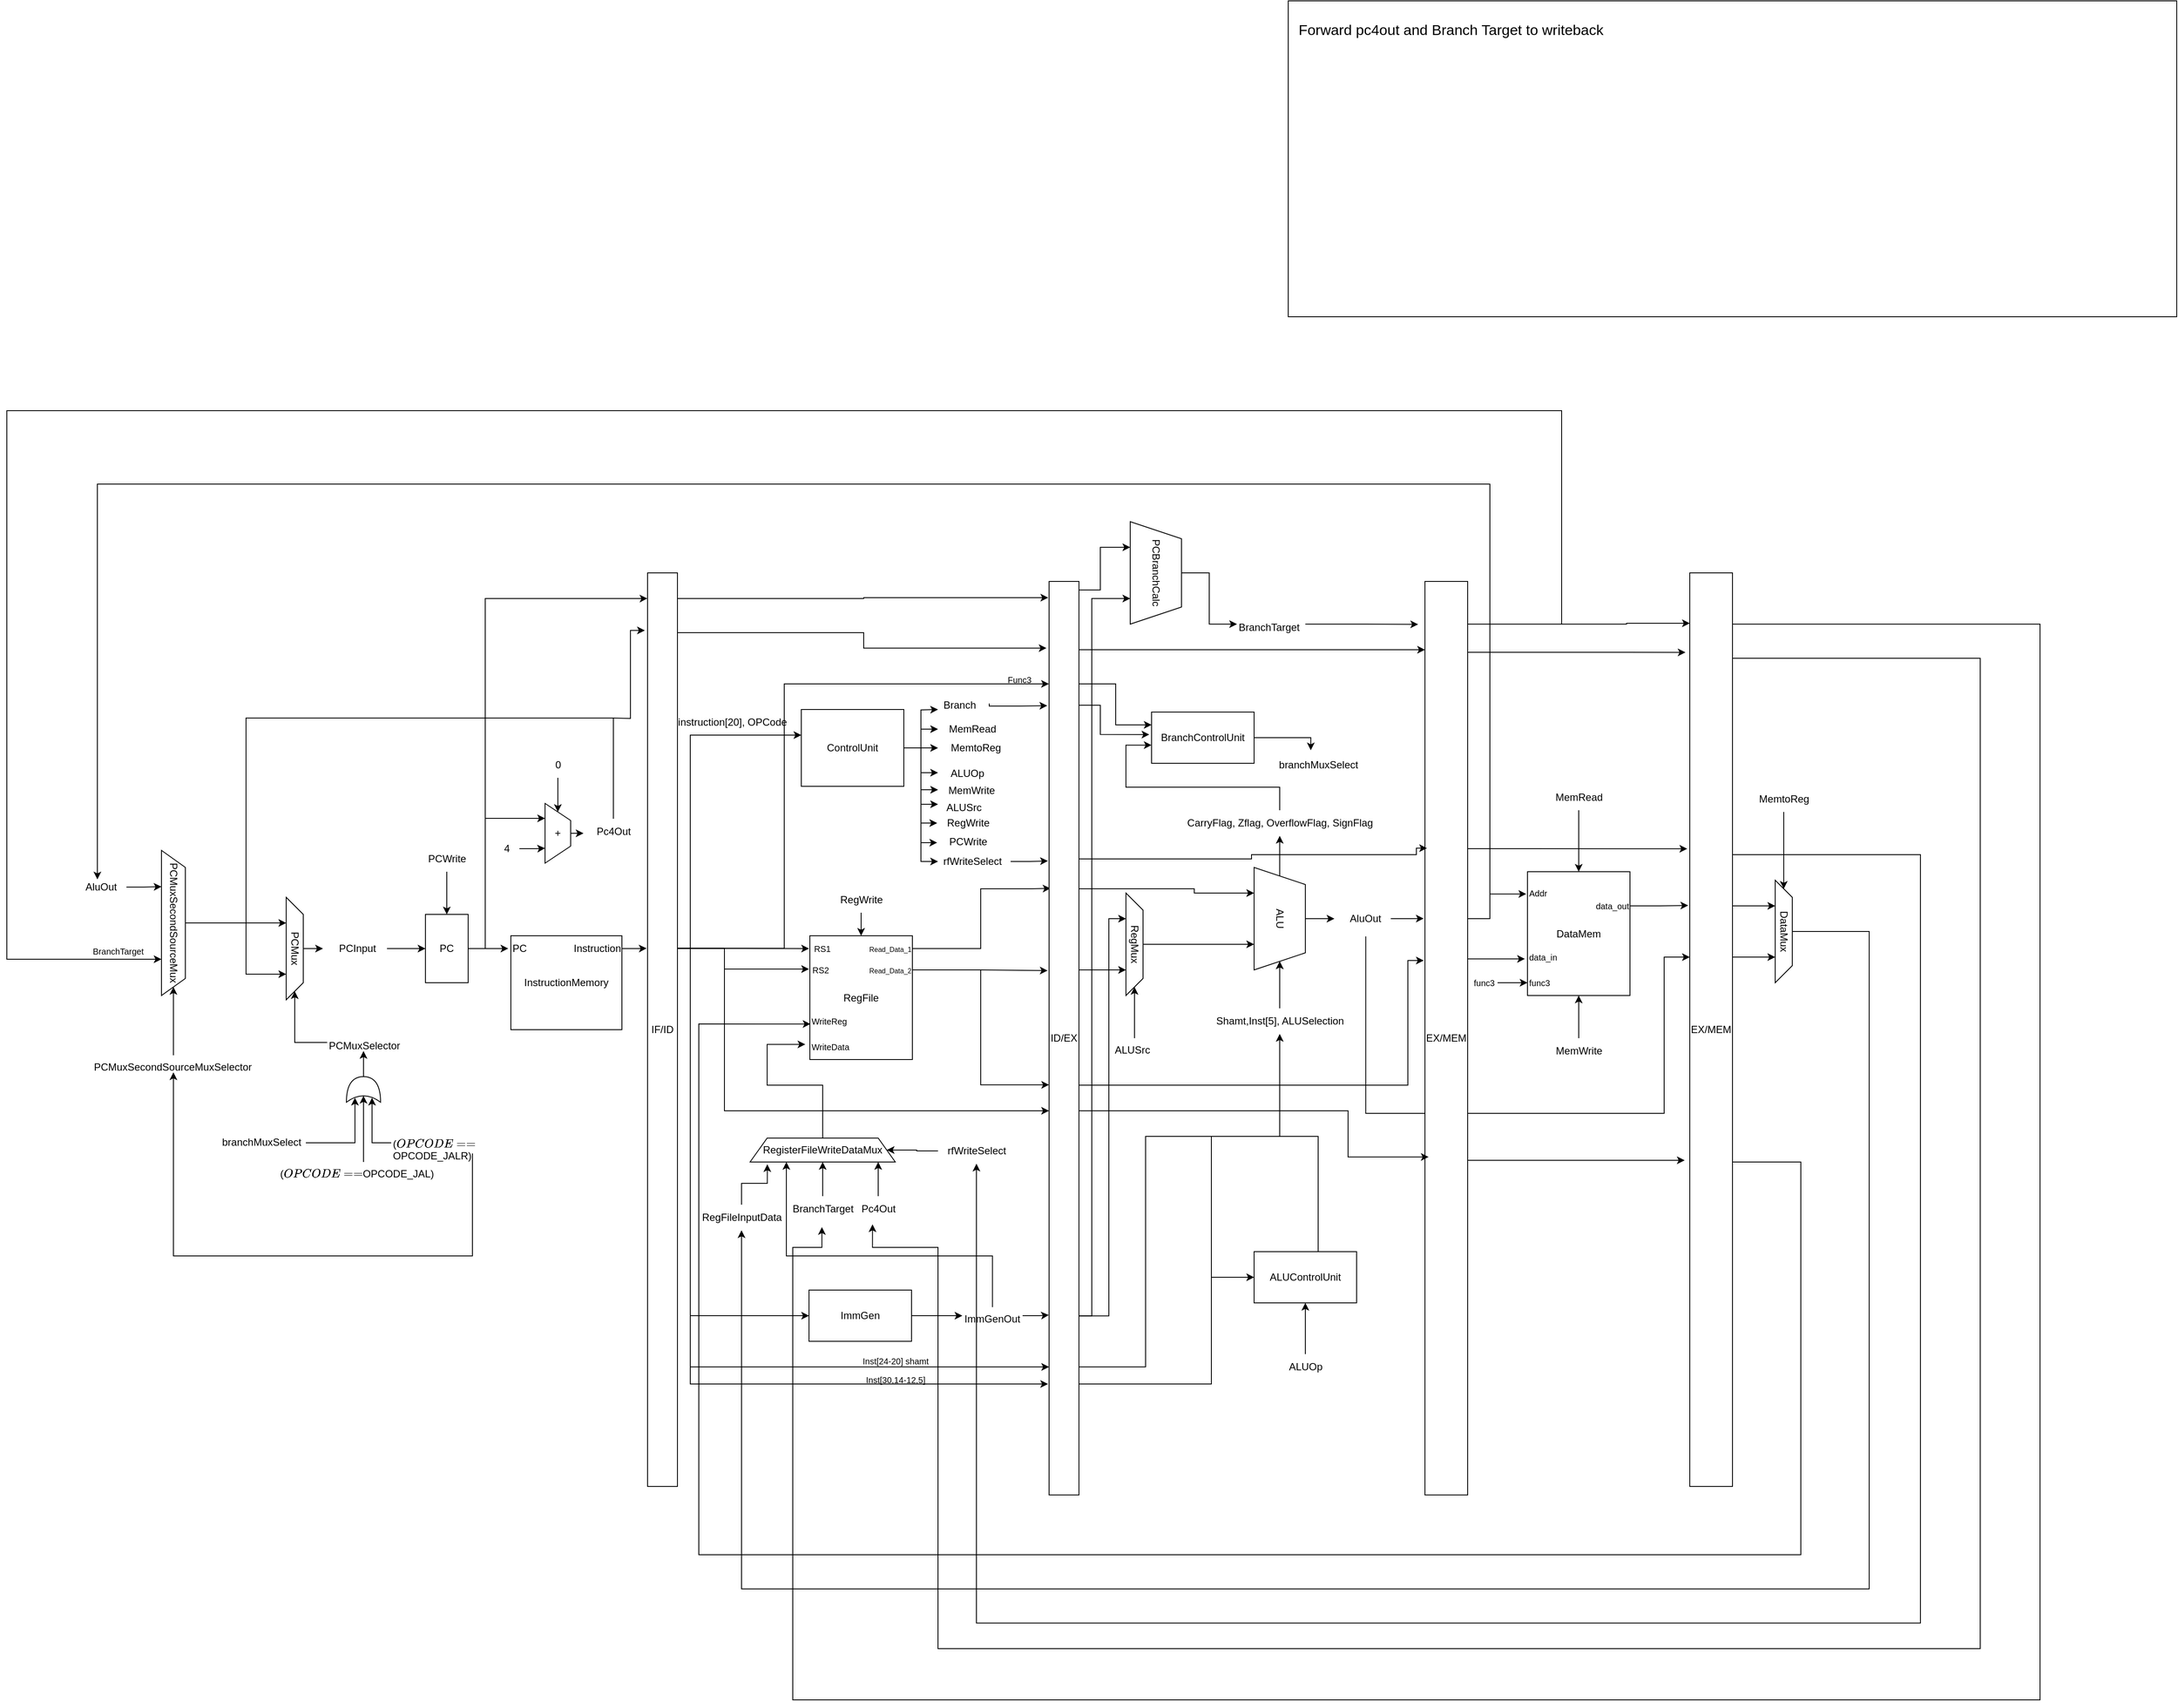 <mxfile version="22.1.3" type="device">
  <diagram name="Page-1" id="2C8_HGF7oX_tT-ZGbaq5">
    <mxGraphModel dx="3718" dy="2680" grid="1" gridSize="10" guides="1" tooltips="1" connect="1" arrows="1" fold="1" page="1" pageScale="1" pageWidth="850" pageHeight="1100" math="0" shadow="0">
      <root>
        <mxCell id="0" />
        <mxCell id="1" parent="0" />
        <mxCell id="W6QJv-phxzr0F3JCB7R2-3" style="edgeStyle=orthogonalEdgeStyle;rounded=0;orthogonalLoop=1;jettySize=auto;html=1;exitX=1;exitY=0.5;exitDx=0;exitDy=0;entryX=-0.023;entryY=0.136;entryDx=0;entryDy=0;entryPerimeter=0;" parent="1" source="W6QJv-phxzr0F3JCB7R2-2" target="W6QJv-phxzr0F3JCB7R2-16" edge="1">
          <mxGeometry relative="1" as="geometry">
            <mxPoint x="270" y="400" as="targetPoint" />
          </mxGeometry>
        </mxCell>
        <mxCell id="W6QJv-phxzr0F3JCB7R2-4" style="edgeStyle=orthogonalEdgeStyle;rounded=0;orthogonalLoop=1;jettySize=auto;html=1;exitX=1;exitY=0.5;exitDx=0;exitDy=0;entryX=0.25;entryY=1;entryDx=0;entryDy=0;" parent="1" source="W6QJv-phxzr0F3JCB7R2-2" target="W6QJv-phxzr0F3JCB7R2-5" edge="1">
          <mxGeometry relative="1" as="geometry">
            <mxPoint x="210" y="310" as="targetPoint" />
            <Array as="points">
              <mxPoint x="200" y="400" />
              <mxPoint x="200" y="248" />
            </Array>
          </mxGeometry>
        </mxCell>
        <mxCell id="W6QJv-phxzr0F3JCB7R2-2" value="PC" style="rounded=0;whiteSpace=wrap;html=1;" parent="1" vertex="1">
          <mxGeometry x="130" y="360" width="50" height="80" as="geometry" />
        </mxCell>
        <mxCell id="W6QJv-phxzr0F3JCB7R2-5" value="+" style="shape=trapezoid;perimeter=trapezoidPerimeter;whiteSpace=wrap;html=1;fixedSize=1;rotation=90;" parent="1" vertex="1">
          <mxGeometry x="250" y="250" width="70" height="30" as="geometry" />
        </mxCell>
        <mxCell id="W6QJv-phxzr0F3JCB7R2-7" style="edgeStyle=orthogonalEdgeStyle;rounded=0;orthogonalLoop=1;jettySize=auto;html=1;entryX=0.75;entryY=1;entryDx=0;entryDy=0;" parent="1" source="W6QJv-phxzr0F3JCB7R2-6" target="W6QJv-phxzr0F3JCB7R2-5" edge="1">
          <mxGeometry relative="1" as="geometry" />
        </mxCell>
        <mxCell id="W6QJv-phxzr0F3JCB7R2-6" value="4" style="text;html=1;align=center;verticalAlign=middle;resizable=0;points=[];autosize=1;strokeColor=none;fillColor=none;" parent="1" vertex="1">
          <mxGeometry x="210" y="268" width="30" height="30" as="geometry" />
        </mxCell>
        <mxCell id="W6QJv-phxzr0F3JCB7R2-9" style="edgeStyle=orthogonalEdgeStyle;rounded=0;orthogonalLoop=1;jettySize=auto;html=1;entryX=0.5;entryY=0;entryDx=0;entryDy=0;" parent="1" source="W6QJv-phxzr0F3JCB7R2-8" target="W6QJv-phxzr0F3JCB7R2-2" edge="1">
          <mxGeometry relative="1" as="geometry" />
        </mxCell>
        <mxCell id="W6QJv-phxzr0F3JCB7R2-8" value="PCWrite" style="text;html=1;align=center;verticalAlign=middle;resizable=0;points=[];autosize=1;strokeColor=none;fillColor=none;" parent="1" vertex="1">
          <mxGeometry x="120" y="280" width="70" height="30" as="geometry" />
        </mxCell>
        <mxCell id="W6QJv-phxzr0F3JCB7R2-11" style="edgeStyle=orthogonalEdgeStyle;rounded=0;orthogonalLoop=1;jettySize=auto;html=1;entryX=0;entryY=0.5;entryDx=0;entryDy=0;" parent="1" source="W6QJv-phxzr0F3JCB7R2-10" target="W6QJv-phxzr0F3JCB7R2-2" edge="1">
          <mxGeometry relative="1" as="geometry" />
        </mxCell>
        <mxCell id="W6QJv-phxzr0F3JCB7R2-10" value="PCInput" style="text;html=1;align=center;verticalAlign=middle;resizable=0;points=[];autosize=1;strokeColor=none;fillColor=none;" parent="1" vertex="1">
          <mxGeometry x="15" y="385" width="70" height="30" as="geometry" />
        </mxCell>
        <mxCell id="W6QJv-phxzr0F3JCB7R2-13" style="edgeStyle=orthogonalEdgeStyle;rounded=0;orthogonalLoop=1;jettySize=auto;html=1;" parent="1" source="W6QJv-phxzr0F3JCB7R2-12" target="W6QJv-phxzr0F3JCB7R2-5" edge="1">
          <mxGeometry relative="1" as="geometry" />
        </mxCell>
        <mxCell id="W6QJv-phxzr0F3JCB7R2-12" value="0" style="text;html=1;align=center;verticalAlign=middle;resizable=0;points=[];autosize=1;strokeColor=none;fillColor=none;" parent="1" vertex="1">
          <mxGeometry x="270" y="170" width="30" height="30" as="geometry" />
        </mxCell>
        <mxCell id="8ygQB4Aec48DxwsfryoU-44" style="edgeStyle=orthogonalEdgeStyle;rounded=0;orthogonalLoop=1;jettySize=auto;html=1;entryX=0.75;entryY=1;entryDx=0;entryDy=0;" parent="1" source="W6QJv-phxzr0F3JCB7R2-14" target="8ygQB4Aec48DxwsfryoU-40" edge="1">
          <mxGeometry relative="1" as="geometry">
            <Array as="points">
              <mxPoint x="350" y="130" />
              <mxPoint x="-80" y="130" />
              <mxPoint x="-80" y="430" />
            </Array>
          </mxGeometry>
        </mxCell>
        <mxCell id="W6QJv-phxzr0F3JCB7R2-14" value="Pc4Out" style="text;html=1;align=center;verticalAlign=middle;resizable=0;points=[];autosize=1;strokeColor=none;fillColor=none;" parent="1" vertex="1">
          <mxGeometry x="320" y="248" width="60" height="30" as="geometry" />
        </mxCell>
        <mxCell id="W6QJv-phxzr0F3JCB7R2-15" style="edgeStyle=orthogonalEdgeStyle;rounded=0;orthogonalLoop=1;jettySize=auto;html=1;exitX=0.5;exitY=0;exitDx=0;exitDy=0;entryX=-0.083;entryY=0.567;entryDx=0;entryDy=0;entryPerimeter=0;" parent="1" source="W6QJv-phxzr0F3JCB7R2-5" target="W6QJv-phxzr0F3JCB7R2-14" edge="1">
          <mxGeometry relative="1" as="geometry" />
        </mxCell>
        <mxCell id="W6QJv-phxzr0F3JCB7R2-24" style="edgeStyle=orthogonalEdgeStyle;rounded=0;orthogonalLoop=1;jettySize=auto;html=1;exitX=1;exitY=0.5;exitDx=0;exitDy=0;" parent="1" source="W6QJv-phxzr0F3JCB7R2-21" edge="1">
          <mxGeometry relative="1" as="geometry">
            <mxPoint x="730" y="120" as="targetPoint" />
          </mxGeometry>
        </mxCell>
        <mxCell id="W6QJv-phxzr0F3JCB7R2-36" style="edgeStyle=orthogonalEdgeStyle;rounded=0;orthogonalLoop=1;jettySize=auto;html=1;exitX=1;exitY=0.5;exitDx=0;exitDy=0;" parent="1" source="W6QJv-phxzr0F3JCB7R2-21" target="W6QJv-phxzr0F3JCB7R2-26" edge="1">
          <mxGeometry relative="1" as="geometry" />
        </mxCell>
        <mxCell id="W6QJv-phxzr0F3JCB7R2-21" value="ControlUnit" style="rounded=0;whiteSpace=wrap;html=1;" parent="1" vertex="1">
          <mxGeometry x="570" y="120" width="120" height="90" as="geometry" />
        </mxCell>
        <mxCell id="W6QJv-phxzr0F3JCB7R2-23" value="instruction[20], OPCode" style="text;html=1;align=center;verticalAlign=middle;resizable=0;points=[];autosize=1;strokeColor=none;fillColor=none;" parent="1" vertex="1">
          <mxGeometry x="414" y="120" width="150" height="30" as="geometry" />
        </mxCell>
        <mxCell id="8ygQB4Aec48DxwsfryoU-63" style="edgeStyle=orthogonalEdgeStyle;rounded=0;orthogonalLoop=1;jettySize=auto;html=1;entryX=-0.022;entryY=0.439;entryDx=0;entryDy=0;entryPerimeter=0;exitX=0.997;exitY=0.111;exitDx=0;exitDy=0;exitPerimeter=0;" parent="1" source="8ygQB4Aec48DxwsfryoU-112" target="8ygQB4Aec48DxwsfryoU-62" edge="1">
          <mxGeometry relative="1" as="geometry">
            <Array as="points">
              <mxPoint x="895" y="115" />
              <mxPoint x="920" y="115" />
              <mxPoint x="920" y="149" />
            </Array>
          </mxGeometry>
        </mxCell>
        <mxCell id="W6QJv-phxzr0F3JCB7R2-25" value="Branch" style="text;html=1;align=center;verticalAlign=middle;resizable=0;points=[];autosize=1;strokeColor=none;fillColor=none;labelBorderColor=none;" parent="1" vertex="1">
          <mxGeometry x="725" y="100" width="60" height="30" as="geometry" />
        </mxCell>
        <mxCell id="W6QJv-phxzr0F3JCB7R2-26" value="MemRead" style="text;html=1;align=center;verticalAlign=middle;resizable=0;points=[];autosize=1;strokeColor=none;fillColor=none;" parent="1" vertex="1">
          <mxGeometry x="730" y="128" width="80" height="30" as="geometry" />
        </mxCell>
        <mxCell id="W6QJv-phxzr0F3JCB7R2-27" value="MemtoReg" style="text;html=1;align=center;verticalAlign=middle;resizable=0;points=[];autosize=1;strokeColor=none;fillColor=none;" parent="1" vertex="1">
          <mxGeometry x="734" y="150" width="80" height="30" as="geometry" />
        </mxCell>
        <mxCell id="W6QJv-phxzr0F3JCB7R2-28" value="ALUOp" style="text;html=1;align=center;verticalAlign=middle;resizable=0;points=[];autosize=1;strokeColor=none;fillColor=none;" parent="1" vertex="1">
          <mxGeometry x="734" y="180" width="60" height="30" as="geometry" />
        </mxCell>
        <mxCell id="W6QJv-phxzr0F3JCB7R2-29" value="MemWrite" style="text;html=1;align=center;verticalAlign=middle;resizable=0;points=[];autosize=1;strokeColor=none;fillColor=none;" parent="1" vertex="1">
          <mxGeometry x="729" y="200" width="80" height="30" as="geometry" />
        </mxCell>
        <mxCell id="W6QJv-phxzr0F3JCB7R2-30" value="ALUSrc" style="text;html=1;align=center;verticalAlign=middle;resizable=0;points=[];autosize=1;strokeColor=none;fillColor=none;" parent="1" vertex="1">
          <mxGeometry x="730" y="220" width="60" height="30" as="geometry" />
        </mxCell>
        <mxCell id="W6QJv-phxzr0F3JCB7R2-32" value="RegWrite" style="text;html=1;align=center;verticalAlign=middle;resizable=0;points=[];autosize=1;strokeColor=none;fillColor=none;" parent="1" vertex="1">
          <mxGeometry x="730" y="238" width="70" height="30" as="geometry" />
        </mxCell>
        <mxCell id="W6QJv-phxzr0F3JCB7R2-33" value="PCWrite" style="text;html=1;align=center;verticalAlign=middle;resizable=0;points=[];autosize=1;strokeColor=none;fillColor=none;" parent="1" vertex="1">
          <mxGeometry x="730" y="260" width="70" height="30" as="geometry" />
        </mxCell>
        <mxCell id="W6QJv-phxzr0F3JCB7R2-34" value="rfWriteSelect" style="text;html=1;align=center;verticalAlign=middle;resizable=0;points=[];autosize=1;strokeColor=none;fillColor=none;" parent="1" vertex="1">
          <mxGeometry x="725" y="283" width="90" height="30" as="geometry" />
        </mxCell>
        <mxCell id="W6QJv-phxzr0F3JCB7R2-37" style="edgeStyle=orthogonalEdgeStyle;rounded=0;orthogonalLoop=1;jettySize=auto;html=1;exitX=1;exitY=0.5;exitDx=0;exitDy=0;entryX=-0.05;entryY=0.567;entryDx=0;entryDy=0;entryPerimeter=0;" parent="1" source="W6QJv-phxzr0F3JCB7R2-21" edge="1">
          <mxGeometry relative="1" as="geometry">
            <mxPoint x="730.0" y="165.01" as="targetPoint" />
          </mxGeometry>
        </mxCell>
        <mxCell id="W6QJv-phxzr0F3JCB7R2-38" style="edgeStyle=orthogonalEdgeStyle;rounded=0;orthogonalLoop=1;jettySize=auto;html=1;exitX=1;exitY=0.5;exitDx=0;exitDy=0;entryX=-0.067;entryY=0.467;entryDx=0;entryDy=0;entryPerimeter=0;" parent="1" source="W6QJv-phxzr0F3JCB7R2-21" target="W6QJv-phxzr0F3JCB7R2-28" edge="1">
          <mxGeometry relative="1" as="geometry">
            <Array as="points">
              <mxPoint x="710" y="165" />
              <mxPoint x="710" y="194" />
            </Array>
          </mxGeometry>
        </mxCell>
        <mxCell id="W6QJv-phxzr0F3JCB7R2-39" style="edgeStyle=orthogonalEdgeStyle;rounded=0;orthogonalLoop=1;jettySize=auto;html=1;exitX=1;exitY=0.5;exitDx=0;exitDy=0;entryX=0.013;entryY=0.467;entryDx=0;entryDy=0;entryPerimeter=0;" parent="1" source="W6QJv-phxzr0F3JCB7R2-21" target="W6QJv-phxzr0F3JCB7R2-29" edge="1">
          <mxGeometry relative="1" as="geometry" />
        </mxCell>
        <mxCell id="W6QJv-phxzr0F3JCB7R2-40" style="edgeStyle=orthogonalEdgeStyle;rounded=0;orthogonalLoop=1;jettySize=auto;html=1;exitX=1;exitY=0.5;exitDx=0;exitDy=0;entryX=0;entryY=0.367;entryDx=0;entryDy=0;entryPerimeter=0;" parent="1" source="W6QJv-phxzr0F3JCB7R2-21" target="W6QJv-phxzr0F3JCB7R2-30" edge="1">
          <mxGeometry relative="1" as="geometry" />
        </mxCell>
        <mxCell id="W6QJv-phxzr0F3JCB7R2-41" style="edgeStyle=orthogonalEdgeStyle;rounded=0;orthogonalLoop=1;jettySize=auto;html=1;exitX=1;exitY=0.5;exitDx=0;exitDy=0;entryX=-0.014;entryY=0.5;entryDx=0;entryDy=0;entryPerimeter=0;" parent="1" source="W6QJv-phxzr0F3JCB7R2-21" target="W6QJv-phxzr0F3JCB7R2-32" edge="1">
          <mxGeometry relative="1" as="geometry">
            <Array as="points">
              <mxPoint x="710" y="165" />
              <mxPoint x="710" y="253" />
            </Array>
          </mxGeometry>
        </mxCell>
        <mxCell id="W6QJv-phxzr0F3JCB7R2-42" style="edgeStyle=orthogonalEdgeStyle;rounded=0;orthogonalLoop=1;jettySize=auto;html=1;exitX=1;exitY=0.5;exitDx=0;exitDy=0;entryX=-0.014;entryY=0.533;entryDx=0;entryDy=0;entryPerimeter=0;" parent="1" source="W6QJv-phxzr0F3JCB7R2-21" target="W6QJv-phxzr0F3JCB7R2-33" edge="1">
          <mxGeometry relative="1" as="geometry">
            <Array as="points">
              <mxPoint x="710" y="165" />
              <mxPoint x="710" y="276" />
            </Array>
          </mxGeometry>
        </mxCell>
        <mxCell id="W6QJv-phxzr0F3JCB7R2-43" style="edgeStyle=orthogonalEdgeStyle;rounded=0;orthogonalLoop=1;jettySize=auto;html=1;exitX=1;exitY=0.5;exitDx=0;exitDy=0;entryX=0;entryY=0.6;entryDx=0;entryDy=0;entryPerimeter=0;" parent="1" source="W6QJv-phxzr0F3JCB7R2-21" edge="1">
          <mxGeometry relative="1" as="geometry">
            <Array as="points">
              <mxPoint x="710" y="165" />
              <mxPoint x="710" y="298" />
            </Array>
            <mxPoint x="730" y="298" as="targetPoint" />
          </mxGeometry>
        </mxCell>
        <mxCell id="W6QJv-phxzr0F3JCB7R2-50" style="edgeStyle=orthogonalEdgeStyle;rounded=0;orthogonalLoop=1;jettySize=auto;html=1;entryX=-0.1;entryY=0.5;entryDx=0;entryDy=0;entryPerimeter=0;exitX=0.965;exitY=0.411;exitDx=0;exitDy=0;exitPerimeter=0;" parent="1" source="8ygQB4Aec48DxwsfryoU-107" target="W6QJv-phxzr0F3JCB7R2-51" edge="1">
          <mxGeometry relative="1" as="geometry">
            <mxPoint x="480" y="400" as="targetPoint" />
          </mxGeometry>
        </mxCell>
        <mxCell id="W6QJv-phxzr0F3JCB7R2-60" style="edgeStyle=orthogonalEdgeStyle;rounded=0;orthogonalLoop=1;jettySize=auto;html=1;entryX=0.5;entryY=0;entryDx=0;entryDy=0;" parent="1" source="W6QJv-phxzr0F3JCB7R2-57" target="W6QJv-phxzr0F3JCB7R2-44" edge="1">
          <mxGeometry relative="1" as="geometry" />
        </mxCell>
        <mxCell id="W6QJv-phxzr0F3JCB7R2-57" value="RegWrite" style="text;html=1;align=center;verticalAlign=middle;resizable=0;points=[];autosize=1;strokeColor=none;fillColor=none;" parent="1" vertex="1">
          <mxGeometry x="605" y="328" width="70" height="30" as="geometry" />
        </mxCell>
        <mxCell id="W6QJv-phxzr0F3JCB7R2-61" style="edgeStyle=orthogonalEdgeStyle;rounded=0;orthogonalLoop=1;jettySize=auto;html=1;entryX=-0.05;entryY=0.467;entryDx=0;entryDy=0;entryPerimeter=0;exitX=1.025;exitY=0.411;exitDx=0;exitDy=0;exitPerimeter=0;" parent="1" source="8ygQB4Aec48DxwsfryoU-107" target="W6QJv-phxzr0F3JCB7R2-52" edge="1">
          <mxGeometry relative="1" as="geometry">
            <Array as="points">
              <mxPoint x="480" y="400" />
              <mxPoint x="480" y="424" />
            </Array>
          </mxGeometry>
        </mxCell>
        <mxCell id="W6QJv-phxzr0F3JCB7R2-62" style="edgeStyle=orthogonalEdgeStyle;rounded=0;orthogonalLoop=1;jettySize=auto;html=1;entryX=-0.004;entryY=0.58;entryDx=0;entryDy=0;entryPerimeter=0;exitX=1.025;exitY=0.411;exitDx=0;exitDy=0;exitPerimeter=0;" parent="1" source="8ygQB4Aec48DxwsfryoU-107" target="8ygQB4Aec48DxwsfryoU-112" edge="1">
          <mxGeometry relative="1" as="geometry">
            <Array as="points">
              <mxPoint x="480" y="400" />
              <mxPoint x="480" y="590" />
              <mxPoint x="860" y="590" />
            </Array>
          </mxGeometry>
        </mxCell>
        <mxCell id="W6QJv-phxzr0F3JCB7R2-64" value="" style="group" parent="1" vertex="1" connectable="0">
          <mxGeometry x="580" y="385" width="120" height="145" as="geometry" />
        </mxCell>
        <mxCell id="W6QJv-phxzr0F3JCB7R2-44" value="RegFile" style="rounded=0;whiteSpace=wrap;html=1;" parent="W6QJv-phxzr0F3JCB7R2-64" vertex="1">
          <mxGeometry width="120" height="145" as="geometry" />
        </mxCell>
        <mxCell id="W6QJv-phxzr0F3JCB7R2-51" value="&lt;font style=&quot;font-size: 10px;&quot;&gt;RS1&lt;/font&gt;" style="text;html=1;align=left;verticalAlign=middle;resizable=0;points=[];autosize=1;strokeColor=none;fillColor=none;" parent="W6QJv-phxzr0F3JCB7R2-64" vertex="1">
          <mxGeometry x="3" width="40" height="30" as="geometry" />
        </mxCell>
        <mxCell id="W6QJv-phxzr0F3JCB7R2-52" value="&lt;font style=&quot;font-size: 10px;&quot;&gt;RS2&lt;br&gt;&lt;/font&gt;" style="text;html=1;align=left;verticalAlign=middle;resizable=0;points=[];autosize=1;strokeColor=none;fillColor=none;" parent="W6QJv-phxzr0F3JCB7R2-64" vertex="1">
          <mxGeometry x="1" y="25" width="40" height="30" as="geometry" />
        </mxCell>
        <mxCell id="W6QJv-phxzr0F3JCB7R2-53" value="&lt;font size=&quot;1&quot;&gt;WriteData&lt;/font&gt;" style="text;html=1;align=left;verticalAlign=middle;resizable=0;points=[];autosize=1;strokeColor=none;fillColor=none;" parent="W6QJv-phxzr0F3JCB7R2-64" vertex="1">
          <mxGeometry y="115" width="70" height="30" as="geometry" />
        </mxCell>
        <mxCell id="W6QJv-phxzr0F3JCB7R2-54" value="&lt;font style=&quot;font-size: 10px;&quot;&gt;WriteReg&lt;/font&gt;" style="text;html=1;align=left;verticalAlign=middle;resizable=0;points=[];autosize=1;strokeColor=none;fillColor=none;" parent="W6QJv-phxzr0F3JCB7R2-64" vertex="1">
          <mxGeometry y="85" width="70" height="30" as="geometry" />
        </mxCell>
        <mxCell id="W6QJv-phxzr0F3JCB7R2-55" value="&lt;font style=&quot;font-size: 8px;&quot;&gt;Read_Data_1&lt;/font&gt;" style="text;html=1;align=right;verticalAlign=middle;resizable=0;points=[];autosize=1;strokeColor=none;fillColor=none;" parent="W6QJv-phxzr0F3JCB7R2-64" vertex="1">
          <mxGeometry x="50" width="70" height="30" as="geometry" />
        </mxCell>
        <mxCell id="W6QJv-phxzr0F3JCB7R2-56" value="&lt;font style=&quot;font-size: 8px;&quot;&gt;Read_Data_2&lt;/font&gt;" style="text;html=1;align=right;verticalAlign=middle;resizable=0;points=[];autosize=1;strokeColor=none;fillColor=none;" parent="W6QJv-phxzr0F3JCB7R2-64" vertex="1">
          <mxGeometry x="50" y="25" width="70" height="30" as="geometry" />
        </mxCell>
        <mxCell id="W6QJv-phxzr0F3JCB7R2-65" value="" style="group" parent="1" vertex="1" connectable="0">
          <mxGeometry x="230" y="385" width="130" height="110" as="geometry" />
        </mxCell>
        <mxCell id="W6QJv-phxzr0F3JCB7R2-16" value="InstructionMemory" style="rounded=0;whiteSpace=wrap;html=1;" parent="W6QJv-phxzr0F3JCB7R2-65" vertex="1">
          <mxGeometry width="130" height="110" as="geometry" />
        </mxCell>
        <mxCell id="W6QJv-phxzr0F3JCB7R2-46" value="PC" style="text;html=1;align=left;verticalAlign=middle;resizable=0;points=[];autosize=1;strokeColor=none;fillColor=none;" parent="W6QJv-phxzr0F3JCB7R2-65" vertex="1">
          <mxGeometry width="40" height="30" as="geometry" />
        </mxCell>
        <mxCell id="W6QJv-phxzr0F3JCB7R2-47" value="Instruction" style="text;html=1;align=right;verticalAlign=middle;resizable=0;points=[];autosize=1;strokeColor=none;fillColor=none;" parent="W6QJv-phxzr0F3JCB7R2-65" vertex="1">
          <mxGeometry x="50" width="80" height="30" as="geometry" />
        </mxCell>
        <mxCell id="8ygQB4Aec48DxwsfryoU-5" style="edgeStyle=orthogonalEdgeStyle;rounded=0;orthogonalLoop=1;jettySize=auto;html=1;entryX=0;entryY=0.5;entryDx=0;entryDy=0;" parent="1" source="8ygQB4Aec48DxwsfryoU-3" target="8ygQB4Aec48DxwsfryoU-6" edge="1">
          <mxGeometry relative="1" as="geometry">
            <mxPoint x="749" y="830" as="targetPoint" />
          </mxGeometry>
        </mxCell>
        <mxCell id="8ygQB4Aec48DxwsfryoU-3" value="ImmGen" style="rounded=0;whiteSpace=wrap;html=1;" parent="1" vertex="1">
          <mxGeometry x="579" y="800" width="120" height="60" as="geometry" />
        </mxCell>
        <mxCell id="8ygQB4Aec48DxwsfryoU-4" style="edgeStyle=orthogonalEdgeStyle;rounded=0;orthogonalLoop=1;jettySize=auto;html=1;entryX=0;entryY=0.5;entryDx=0;entryDy=0;" parent="1" target="8ygQB4Aec48DxwsfryoU-3" edge="1">
          <mxGeometry relative="1" as="geometry">
            <mxPoint x="430" y="400" as="sourcePoint" />
            <Array as="points">
              <mxPoint x="426" y="400" />
              <mxPoint x="440" y="400" />
              <mxPoint x="440" y="830" />
            </Array>
          </mxGeometry>
        </mxCell>
        <mxCell id="8ygQB4Aec48DxwsfryoU-16" style="edgeStyle=orthogonalEdgeStyle;rounded=0;orthogonalLoop=1;jettySize=auto;html=1;entryX=0.75;entryY=1;entryDx=0;entryDy=0;exitX=0.999;exitY=0.804;exitDx=0;exitDy=0;exitPerimeter=0;" parent="1" source="8ygQB4Aec48DxwsfryoU-112" target="8ygQB4Aec48DxwsfryoU-14" edge="1">
          <mxGeometry relative="1" as="geometry">
            <Array as="points">
              <mxPoint x="910" y="830" />
              <mxPoint x="910" y="-10" />
            </Array>
          </mxGeometry>
        </mxCell>
        <mxCell id="8ygQB4Aec48DxwsfryoU-47" style="edgeStyle=orthogonalEdgeStyle;rounded=0;orthogonalLoop=1;jettySize=auto;html=1;entryX=0.25;entryY=1;entryDx=0;entryDy=0;exitX=1.006;exitY=0.804;exitDx=0;exitDy=0;exitPerimeter=0;" parent="1" source="8ygQB4Aec48DxwsfryoU-112" target="8ygQB4Aec48DxwsfryoU-45" edge="1">
          <mxGeometry relative="1" as="geometry">
            <Array as="points">
              <mxPoint x="930" y="830" />
              <mxPoint x="930" y="365" />
            </Array>
          </mxGeometry>
        </mxCell>
        <mxCell id="8ygQB4Aec48DxwsfryoU-98" style="edgeStyle=orthogonalEdgeStyle;rounded=0;orthogonalLoop=1;jettySize=auto;html=1;entryX=0.25;entryY=1;entryDx=0;entryDy=0;" parent="1" source="8ygQB4Aec48DxwsfryoU-6" target="8ygQB4Aec48DxwsfryoU-92" edge="1">
          <mxGeometry relative="1" as="geometry">
            <Array as="points">
              <mxPoint x="794" y="760" />
              <mxPoint x="552" y="760" />
            </Array>
          </mxGeometry>
        </mxCell>
        <mxCell id="8ygQB4Aec48DxwsfryoU-6" value="ImmGenOut" style="text;whiteSpace=wrap;" parent="1" vertex="1">
          <mxGeometry x="758.5" y="820" width="70.5" height="20" as="geometry" />
        </mxCell>
        <mxCell id="8ygQB4Aec48DxwsfryoU-12" style="edgeStyle=orthogonalEdgeStyle;rounded=0;orthogonalLoop=1;jettySize=auto;html=1;exitX=1;exitY=0.5;exitDx=0;exitDy=0;" parent="1" source="8ygQB4Aec48DxwsfryoU-7" target="8ygQB4Aec48DxwsfryoU-56" edge="1">
          <mxGeometry relative="1" as="geometry">
            <mxPoint x="1235.0" y="770" as="targetPoint" />
            <Array as="points">
              <mxPoint x="1175" y="770" />
              <mxPoint x="1175" y="620" />
              <mxPoint x="1130" y="620" />
            </Array>
          </mxGeometry>
        </mxCell>
        <mxCell id="8ygQB4Aec48DxwsfryoU-7" value="ALUControlUnit" style="rounded=0;whiteSpace=wrap;html=1;" parent="1" vertex="1">
          <mxGeometry x="1100" y="755" width="120" height="60" as="geometry" />
        </mxCell>
        <mxCell id="8ygQB4Aec48DxwsfryoU-8" style="edgeStyle=orthogonalEdgeStyle;rounded=0;orthogonalLoop=1;jettySize=auto;html=1;exitX=1.004;exitY=0.411;exitDx=0;exitDy=0;exitPerimeter=0;entryX=-0.034;entryY=0.879;entryDx=0;entryDy=0;entryPerimeter=0;" parent="1" source="8ygQB4Aec48DxwsfryoU-107" target="8ygQB4Aec48DxwsfryoU-112" edge="1">
          <mxGeometry relative="1" as="geometry">
            <Array as="points">
              <mxPoint x="440" y="400" />
              <mxPoint x="440" y="910" />
              <mxPoint x="859" y="910" />
            </Array>
            <mxPoint x="1000" y="770" as="targetPoint" />
          </mxGeometry>
        </mxCell>
        <mxCell id="Q0VjhepSiJz43e8Nqczu-21" style="edgeStyle=orthogonalEdgeStyle;rounded=0;orthogonalLoop=1;jettySize=auto;html=1;entryX=0.5;entryY=1;entryDx=0;entryDy=0;" edge="1" parent="1" source="8ygQB4Aec48DxwsfryoU-9" target="8ygQB4Aec48DxwsfryoU-7">
          <mxGeometry relative="1" as="geometry" />
        </mxCell>
        <mxCell id="8ygQB4Aec48DxwsfryoU-9" value="ALUOp" style="text;html=1;align=center;verticalAlign=middle;resizable=0;points=[];autosize=1;strokeColor=none;fillColor=none;" parent="1" vertex="1">
          <mxGeometry x="1130" y="875" width="60" height="30" as="geometry" />
        </mxCell>
        <mxCell id="8ygQB4Aec48DxwsfryoU-18" style="edgeStyle=orthogonalEdgeStyle;rounded=0;orthogonalLoop=1;jettySize=auto;html=1;entryX=0;entryY=0.5;entryDx=0;entryDy=0;" parent="1" source="8ygQB4Aec48DxwsfryoU-14" target="8ygQB4Aec48DxwsfryoU-17" edge="1">
          <mxGeometry relative="1" as="geometry" />
        </mxCell>
        <mxCell id="8ygQB4Aec48DxwsfryoU-110" style="edgeStyle=orthogonalEdgeStyle;rounded=0;orthogonalLoop=1;jettySize=auto;html=1;exitX=-0.074;exitY=0.019;exitDx=0;exitDy=0;startArrow=classic;startFill=1;endArrow=none;endFill=0;entryX=1.003;entryY=0.029;entryDx=0;entryDy=0;entryPerimeter=0;exitPerimeter=0;" parent="1" edge="1">
          <mxGeometry relative="1" as="geometry">
            <mxPoint x="424.105" y="-9.97" as="targetPoint" />
            <mxPoint x="859.0" y="-10.97" as="sourcePoint" />
            <Array as="points">
              <mxPoint x="643" y="-10" />
            </Array>
          </mxGeometry>
        </mxCell>
        <mxCell id="8ygQB4Aec48DxwsfryoU-14" value="PCBranchCalc" style="shape=trapezoid;perimeter=trapezoidPerimeter;whiteSpace=wrap;html=1;fixedSize=1;rotation=90;" parent="1" vertex="1">
          <mxGeometry x="925" y="-70" width="120" height="60" as="geometry" />
        </mxCell>
        <mxCell id="8ygQB4Aec48DxwsfryoU-17" value="BranchTarget" style="text;whiteSpace=wrap;" parent="1" vertex="1">
          <mxGeometry x="1080" y="10" width="80" height="20" as="geometry" />
        </mxCell>
        <mxCell id="8ygQB4Aec48DxwsfryoU-105" style="edgeStyle=orthogonalEdgeStyle;rounded=0;orthogonalLoop=1;jettySize=auto;html=1;entryX=1;entryY=0.5;entryDx=0;entryDy=0;" parent="1" source="8ygQB4Aec48DxwsfryoU-19" target="8ygQB4Aec48DxwsfryoU-40" edge="1">
          <mxGeometry relative="1" as="geometry" />
        </mxCell>
        <mxCell id="8ygQB4Aec48DxwsfryoU-19" value="PCMuxSelector" style="text;whiteSpace=wrap;" parent="1" vertex="1">
          <mxGeometry x="15" y="500" width="85" height="20" as="geometry" />
        </mxCell>
        <mxCell id="8ygQB4Aec48DxwsfryoU-21" style="edgeStyle=orthogonalEdgeStyle;rounded=0;orthogonalLoop=1;jettySize=auto;html=1;entryX=0.5;entryY=1;entryDx=0;entryDy=0;" parent="1" source="8ygQB4Aec48DxwsfryoU-20" target="8ygQB4Aec48DxwsfryoU-19" edge="1">
          <mxGeometry relative="1" as="geometry" />
        </mxCell>
        <mxCell id="8ygQB4Aec48DxwsfryoU-20" value="" style="shape=xor;whiteSpace=wrap;html=1;rotation=-90;" parent="1" vertex="1">
          <mxGeometry x="42.5" y="545" width="30" height="40" as="geometry" />
        </mxCell>
        <mxCell id="8ygQB4Aec48DxwsfryoU-22" value="branchMuxSelect" style="text;whiteSpace=wrap;" parent="1" vertex="1">
          <mxGeometry x="-110" y="612.5" width="100" height="30" as="geometry" />
        </mxCell>
        <mxCell id="8ygQB4Aec48DxwsfryoU-24" value="(`OPCODE == `OPCODE_JAL)" style="text;whiteSpace=wrap;" parent="1" vertex="1">
          <mxGeometry x="-42.5" y="650" width="200" height="40" as="geometry" />
        </mxCell>
        <mxCell id="8ygQB4Aec48DxwsfryoU-26" style="edgeStyle=orthogonalEdgeStyle;rounded=0;orthogonalLoop=1;jettySize=auto;html=1;entryX=0.25;entryY=0.5;entryDx=0;entryDy=0;entryPerimeter=0;" parent="1" source="8ygQB4Aec48DxwsfryoU-24" target="8ygQB4Aec48DxwsfryoU-20" edge="1">
          <mxGeometry relative="1" as="geometry" />
        </mxCell>
        <mxCell id="8ygQB4Aec48DxwsfryoU-36" style="edgeStyle=orthogonalEdgeStyle;rounded=0;orthogonalLoop=1;jettySize=auto;html=1;entryX=0.5;entryY=1;entryDx=0;entryDy=0;" parent="1" source="8ygQB4Aec48DxwsfryoU-27" target="8ygQB4Aec48DxwsfryoU-31" edge="1">
          <mxGeometry relative="1" as="geometry">
            <Array as="points">
              <mxPoint x="185" y="760" />
              <mxPoint x="-165" y="760" />
            </Array>
          </mxGeometry>
        </mxCell>
        <mxCell id="8ygQB4Aec48DxwsfryoU-27" value="(`OPCODE == `OPCODE_JALR)" style="text;whiteSpace=wrap;" parent="1" vertex="1">
          <mxGeometry x="90" y="615" width="190" height="25" as="geometry" />
        </mxCell>
        <mxCell id="8ygQB4Aec48DxwsfryoU-30" style="edgeStyle=orthogonalEdgeStyle;rounded=0;orthogonalLoop=1;jettySize=auto;html=1;entryX=0.175;entryY=0.75;entryDx=0;entryDy=0;entryPerimeter=0;" parent="1" source="8ygQB4Aec48DxwsfryoU-27" target="8ygQB4Aec48DxwsfryoU-20" edge="1">
          <mxGeometry relative="1" as="geometry" />
        </mxCell>
        <mxCell id="8ygQB4Aec48DxwsfryoU-35" style="edgeStyle=orthogonalEdgeStyle;rounded=0;orthogonalLoop=1;jettySize=auto;html=1;entryX=1;entryY=0.5;entryDx=0;entryDy=0;" parent="1" source="8ygQB4Aec48DxwsfryoU-31" target="8ygQB4Aec48DxwsfryoU-34" edge="1">
          <mxGeometry relative="1" as="geometry" />
        </mxCell>
        <mxCell id="8ygQB4Aec48DxwsfryoU-31" value="PCMuxSecondSourceMuxSelector" style="text;whiteSpace=wrap;" parent="1" vertex="1">
          <mxGeometry x="-260" y="525" width="190" height="20" as="geometry" />
        </mxCell>
        <mxCell id="8ygQB4Aec48DxwsfryoU-33" style="edgeStyle=orthogonalEdgeStyle;rounded=0;orthogonalLoop=1;jettySize=auto;html=1;entryX=0.175;entryY=0.25;entryDx=0;entryDy=0;entryPerimeter=0;" parent="1" source="8ygQB4Aec48DxwsfryoU-22" target="8ygQB4Aec48DxwsfryoU-20" edge="1">
          <mxGeometry relative="1" as="geometry" />
        </mxCell>
        <mxCell id="8ygQB4Aec48DxwsfryoU-42" style="edgeStyle=orthogonalEdgeStyle;rounded=0;orthogonalLoop=1;jettySize=auto;html=1;exitX=0.5;exitY=0;exitDx=0;exitDy=0;entryX=0.25;entryY=1;entryDx=0;entryDy=0;" parent="1" source="8ygQB4Aec48DxwsfryoU-34" target="8ygQB4Aec48DxwsfryoU-40" edge="1">
          <mxGeometry relative="1" as="geometry" />
        </mxCell>
        <mxCell id="8ygQB4Aec48DxwsfryoU-34" value="PCMuxSecondSourceMux" style="shape=trapezoid;perimeter=trapezoidPerimeter;whiteSpace=wrap;html=1;fixedSize=1;rotation=90;" parent="1" vertex="1">
          <mxGeometry x="-250" y="356" width="170" height="28" as="geometry" />
        </mxCell>
        <mxCell id="8ygQB4Aec48DxwsfryoU-39" style="edgeStyle=orthogonalEdgeStyle;rounded=0;orthogonalLoop=1;jettySize=auto;html=1;entryX=0.25;entryY=1;entryDx=0;entryDy=0;" parent="1" source="8ygQB4Aec48DxwsfryoU-37" target="8ygQB4Aec48DxwsfryoU-34" edge="1">
          <mxGeometry relative="1" as="geometry" />
        </mxCell>
        <mxCell id="Q0VjhepSiJz43e8Nqczu-38" style="edgeStyle=orthogonalEdgeStyle;rounded=0;orthogonalLoop=1;jettySize=auto;html=1;endArrow=none;endFill=0;startArrow=classic;startFill=1;" edge="1" parent="1">
          <mxGeometry relative="1" as="geometry">
            <mxPoint x="1376" y="336" as="targetPoint" />
            <mxPoint x="-253.993" y="319" as="sourcePoint" />
            <Array as="points">
              <mxPoint x="-254" y="-144" />
              <mxPoint x="1376" y="-144" />
            </Array>
          </mxGeometry>
        </mxCell>
        <mxCell id="8ygQB4Aec48DxwsfryoU-37" value="AluOut" style="text;html=1;align=center;verticalAlign=middle;resizable=0;points=[];autosize=1;strokeColor=none;fillColor=none;" parent="1" vertex="1">
          <mxGeometry x="-280" y="313" width="60" height="30" as="geometry" />
        </mxCell>
        <mxCell id="8ygQB4Aec48DxwsfryoU-40" value="PCMux" style="shape=trapezoid;perimeter=trapezoidPerimeter;whiteSpace=wrap;html=1;fixedSize=1;rotation=90;" parent="1" vertex="1">
          <mxGeometry x="-83" y="390" width="120" height="20" as="geometry" />
        </mxCell>
        <mxCell id="8ygQB4Aec48DxwsfryoU-41" style="edgeStyle=orthogonalEdgeStyle;rounded=0;orthogonalLoop=1;jettySize=auto;html=1;exitX=0.5;exitY=0;exitDx=0;exitDy=0;entryX=-0.071;entryY=0.5;entryDx=0;entryDy=0;entryPerimeter=0;" parent="1" source="8ygQB4Aec48DxwsfryoU-40" target="W6QJv-phxzr0F3JCB7R2-10" edge="1">
          <mxGeometry relative="1" as="geometry" />
        </mxCell>
        <mxCell id="8ygQB4Aec48DxwsfryoU-52" style="edgeStyle=orthogonalEdgeStyle;rounded=0;orthogonalLoop=1;jettySize=auto;html=1;entryX=0.75;entryY=1;entryDx=0;entryDy=0;" parent="1" source="8ygQB4Aec48DxwsfryoU-45" target="8ygQB4Aec48DxwsfryoU-51" edge="1">
          <mxGeometry relative="1" as="geometry" />
        </mxCell>
        <mxCell id="8ygQB4Aec48DxwsfryoU-45" value="RegMux" style="shape=trapezoid;perimeter=trapezoidPerimeter;whiteSpace=wrap;html=1;fixedSize=1;rotation=90;" parent="1" vertex="1">
          <mxGeometry x="900" y="385" width="120" height="20" as="geometry" />
        </mxCell>
        <mxCell id="8ygQB4Aec48DxwsfryoU-48" style="edgeStyle=orthogonalEdgeStyle;rounded=0;orthogonalLoop=1;jettySize=auto;html=1;entryX=-0.049;entryY=0.426;entryDx=0;entryDy=0;entryPerimeter=0;" parent="1" source="W6QJv-phxzr0F3JCB7R2-56" target="8ygQB4Aec48DxwsfryoU-112" edge="1">
          <mxGeometry relative="1" as="geometry" />
        </mxCell>
        <mxCell id="8ygQB4Aec48DxwsfryoU-50" style="edgeStyle=orthogonalEdgeStyle;rounded=0;orthogonalLoop=1;jettySize=auto;html=1;entryX=1;entryY=0.5;entryDx=0;entryDy=0;" parent="1" source="8ygQB4Aec48DxwsfryoU-49" target="8ygQB4Aec48DxwsfryoU-45" edge="1">
          <mxGeometry relative="1" as="geometry" />
        </mxCell>
        <mxCell id="8ygQB4Aec48DxwsfryoU-49" value="ALUSrc" style="text;whiteSpace=wrap;" parent="1" vertex="1">
          <mxGeometry x="935" y="505" width="50" height="20" as="geometry" />
        </mxCell>
        <mxCell id="8ygQB4Aec48DxwsfryoU-58" style="edgeStyle=orthogonalEdgeStyle;rounded=0;orthogonalLoop=1;jettySize=auto;html=1;startArrow=classic;startFill=1;endArrow=none;endFill=0;" parent="1" source="8ygQB4Aec48DxwsfryoU-51" target="8ygQB4Aec48DxwsfryoU-56" edge="1">
          <mxGeometry relative="1" as="geometry" />
        </mxCell>
        <mxCell id="8ygQB4Aec48DxwsfryoU-51" value="ALU" style="shape=trapezoid;perimeter=trapezoidPerimeter;whiteSpace=wrap;html=1;fixedSize=1;rotation=90;" parent="1" vertex="1">
          <mxGeometry x="1070" y="335" width="120" height="60" as="geometry" />
        </mxCell>
        <mxCell id="8ygQB4Aec48DxwsfryoU-53" style="edgeStyle=orthogonalEdgeStyle;rounded=0;orthogonalLoop=1;jettySize=auto;html=1;entryX=0.047;entryY=0.336;entryDx=0;entryDy=0;entryPerimeter=0;" parent="1" source="W6QJv-phxzr0F3JCB7R2-55" target="8ygQB4Aec48DxwsfryoU-112" edge="1">
          <mxGeometry relative="1" as="geometry">
            <Array as="points">
              <mxPoint x="780" y="400" />
              <mxPoint x="780" y="330" />
              <mxPoint x="840" y="330" />
            </Array>
            <mxPoint x="850" y="330" as="targetPoint" />
          </mxGeometry>
        </mxCell>
        <mxCell id="8ygQB4Aec48DxwsfryoU-55" style="edgeStyle=orthogonalEdgeStyle;rounded=0;orthogonalLoop=1;jettySize=auto;html=1;entryX=0;entryY=0.5;entryDx=0;entryDy=0;startArrow=classic;startFill=1;endArrow=none;endFill=0;" parent="1" source="8ygQB4Aec48DxwsfryoU-54" target="8ygQB4Aec48DxwsfryoU-51" edge="1">
          <mxGeometry relative="1" as="geometry" />
        </mxCell>
        <mxCell id="8ygQB4Aec48DxwsfryoU-54" value="CarryFlag,&amp;nbsp;Zflag,&amp;nbsp;OverflowFlag,&amp;nbsp;SignFlag" style="text;html=1;align=center;verticalAlign=middle;resizable=0;points=[];autosize=1;strokeColor=none;fillColor=none;" parent="1" vertex="1">
          <mxGeometry x="1010" y="238" width="240" height="30" as="geometry" />
        </mxCell>
        <mxCell id="Q0VjhepSiJz43e8Nqczu-28" value="" style="edgeStyle=orthogonalEdgeStyle;rounded=0;orthogonalLoop=1;jettySize=auto;html=1;" edge="1" parent="1" source="8ygQB4Aec48DxwsfryoU-56" target="8ygQB4Aec48DxwsfryoU-51">
          <mxGeometry relative="1" as="geometry" />
        </mxCell>
        <mxCell id="8ygQB4Aec48DxwsfryoU-56" value="Shamt,Inst[5], ALUSelection" style="text;html=1;align=center;verticalAlign=middle;resizable=0;points=[];autosize=1;strokeColor=none;fillColor=none;" parent="1" vertex="1">
          <mxGeometry x="1045" y="470" width="170" height="30" as="geometry" />
        </mxCell>
        <mxCell id="8ygQB4Aec48DxwsfryoU-87" style="edgeStyle=orthogonalEdgeStyle;rounded=0;orthogonalLoop=1;jettySize=auto;html=1;exitX=0.512;exitY=1.192;exitDx=0;exitDy=0;exitPerimeter=0;" parent="1" source="8ygQB4Aec48DxwsfryoU-59" target="Q0VjhepSiJz43e8Nqczu-14" edge="1">
          <mxGeometry relative="1" as="geometry">
            <mxPoint x="1260" y="592.5" as="sourcePoint" />
            <mxPoint x="1630" y="642.5" as="targetPoint" />
            <Array as="points">
              <mxPoint x="1231" y="593" />
              <mxPoint x="1580" y="593" />
              <mxPoint x="1580" y="410" />
            </Array>
          </mxGeometry>
        </mxCell>
        <mxCell id="8ygQB4Aec48DxwsfryoU-59" value="AluOut" style="text;html=1;align=center;verticalAlign=middle;resizable=0;points=[];autosize=1;strokeColor=none;fillColor=none;" parent="1" vertex="1">
          <mxGeometry x="1200" y="350" width="60" height="30" as="geometry" />
        </mxCell>
        <mxCell id="8ygQB4Aec48DxwsfryoU-60" style="edgeStyle=orthogonalEdgeStyle;rounded=0;orthogonalLoop=1;jettySize=auto;html=1;entryX=-0.1;entryY=0.5;entryDx=0;entryDy=0;entryPerimeter=0;" parent="1" source="8ygQB4Aec48DxwsfryoU-51" target="8ygQB4Aec48DxwsfryoU-59" edge="1">
          <mxGeometry relative="1" as="geometry" />
        </mxCell>
        <mxCell id="8ygQB4Aec48DxwsfryoU-67" style="edgeStyle=orthogonalEdgeStyle;rounded=0;orthogonalLoop=1;jettySize=auto;html=1;exitX=1;exitY=0.5;exitDx=0;exitDy=0;entryX=0.428;entryY=-0.074;entryDx=0;entryDy=0;entryPerimeter=0;" parent="1" source="8ygQB4Aec48DxwsfryoU-62" target="8ygQB4Aec48DxwsfryoU-68" edge="1">
          <mxGeometry relative="1" as="geometry">
            <mxPoint x="1150" y="153.0" as="targetPoint" />
            <Array as="points">
              <mxPoint x="1166" y="153" />
            </Array>
          </mxGeometry>
        </mxCell>
        <mxCell id="8ygQB4Aec48DxwsfryoU-62" value="BranchControlUnit" style="whiteSpace=wrap;html=1;" parent="1" vertex="1">
          <mxGeometry x="980" y="123" width="120" height="60" as="geometry" />
        </mxCell>
        <mxCell id="8ygQB4Aec48DxwsfryoU-65" style="edgeStyle=orthogonalEdgeStyle;rounded=0;orthogonalLoop=1;jettySize=auto;html=1;entryX=0;entryY=0.645;entryDx=0;entryDy=0;entryPerimeter=0;" parent="1" source="8ygQB4Aec48DxwsfryoU-54" target="8ygQB4Aec48DxwsfryoU-62" edge="1">
          <mxGeometry relative="1" as="geometry">
            <Array as="points">
              <mxPoint x="1130" y="211" />
              <mxPoint x="950" y="211" />
              <mxPoint x="950" y="162" />
            </Array>
          </mxGeometry>
        </mxCell>
        <mxCell id="8ygQB4Aec48DxwsfryoU-66" style="edgeStyle=orthogonalEdgeStyle;rounded=0;orthogonalLoop=1;jettySize=auto;html=1;exitX=0.98;exitY=0.411;exitDx=0;exitDy=0;exitPerimeter=0;entryX=-0.007;entryY=0.113;entryDx=0;entryDy=0;entryPerimeter=0;" parent="1" edge="1">
          <mxGeometry relative="1" as="geometry">
            <mxPoint x="424.3" y="399.77" as="sourcePoint" />
            <mxPoint x="859.755" y="90.91" as="targetPoint" />
            <Array as="points">
              <mxPoint x="550" y="400" />
              <mxPoint x="550" y="90" />
              <mxPoint x="860" y="90" />
            </Array>
          </mxGeometry>
        </mxCell>
        <mxCell id="8ygQB4Aec48DxwsfryoU-68" value="branchMuxSelect" style="text;html=1;align=center;verticalAlign=middle;resizable=0;points=[];autosize=1;strokeColor=none;fillColor=none;" parent="1" vertex="1">
          <mxGeometry x="1115" y="170" width="120" height="30" as="geometry" />
        </mxCell>
        <mxCell id="8ygQB4Aec48DxwsfryoU-69" value="" style="group" parent="1" vertex="1" connectable="0">
          <mxGeometry x="1420" y="310" width="120" height="145" as="geometry" />
        </mxCell>
        <mxCell id="8ygQB4Aec48DxwsfryoU-70" value="DataMem" style="rounded=0;whiteSpace=wrap;html=1;" parent="8ygQB4Aec48DxwsfryoU-69" vertex="1">
          <mxGeometry width="120" height="145" as="geometry" />
        </mxCell>
        <mxCell id="8ygQB4Aec48DxwsfryoU-72" value="&lt;font style=&quot;font-size: 10px;&quot;&gt;Addr&lt;br&gt;&lt;/font&gt;" style="text;html=1;align=left;verticalAlign=middle;resizable=0;points=[];autosize=1;strokeColor=none;fillColor=none;" parent="8ygQB4Aec48DxwsfryoU-69" vertex="1">
          <mxGeometry y="10" width="40" height="30" as="geometry" />
        </mxCell>
        <mxCell id="8ygQB4Aec48DxwsfryoU-73" value="&lt;font size=&quot;1&quot;&gt;func3&lt;/font&gt;" style="text;html=1;align=left;verticalAlign=middle;resizable=0;points=[];autosize=1;strokeColor=none;fillColor=none;" parent="8ygQB4Aec48DxwsfryoU-69" vertex="1">
          <mxGeometry y="115" width="50" height="30" as="geometry" />
        </mxCell>
        <mxCell id="8ygQB4Aec48DxwsfryoU-74" value="&lt;font style=&quot;font-size: 10px;&quot;&gt;data_in&lt;/font&gt;" style="text;html=1;align=left;verticalAlign=middle;resizable=0;points=[];autosize=1;strokeColor=none;fillColor=none;" parent="8ygQB4Aec48DxwsfryoU-69" vertex="1">
          <mxGeometry y="85" width="60" height="30" as="geometry" />
        </mxCell>
        <mxCell id="8ygQB4Aec48DxwsfryoU-76" value="&lt;font style=&quot;font-size: 10px;&quot;&gt;data_out&lt;br&gt;&lt;/font&gt;" style="text;html=1;align=right;verticalAlign=middle;resizable=0;points=[];autosize=1;strokeColor=none;fillColor=none;" parent="8ygQB4Aec48DxwsfryoU-69" vertex="1">
          <mxGeometry x="60" y="25" width="60" height="30" as="geometry" />
        </mxCell>
        <mxCell id="8ygQB4Aec48DxwsfryoU-77" style="edgeStyle=orthogonalEdgeStyle;rounded=0;orthogonalLoop=1;jettySize=auto;html=1;entryX=-0.03;entryY=0.369;entryDx=0;entryDy=0;entryPerimeter=0;" parent="1" source="8ygQB4Aec48DxwsfryoU-59" target="Q0VjhepSiJz43e8Nqczu-7" edge="1">
          <mxGeometry relative="1" as="geometry" />
        </mxCell>
        <mxCell id="8ygQB4Aec48DxwsfryoU-82" style="edgeStyle=orthogonalEdgeStyle;rounded=0;orthogonalLoop=1;jettySize=auto;html=1;entryX=0.5;entryY=0;entryDx=0;entryDy=0;" parent="1" source="8ygQB4Aec48DxwsfryoU-79" target="8ygQB4Aec48DxwsfryoU-70" edge="1">
          <mxGeometry relative="1" as="geometry" />
        </mxCell>
        <mxCell id="8ygQB4Aec48DxwsfryoU-79" value="MemRead" style="text;html=1;align=center;verticalAlign=middle;resizable=0;points=[];autosize=1;strokeColor=none;fillColor=none;" parent="1" vertex="1">
          <mxGeometry x="1440" y="208" width="80" height="30" as="geometry" />
        </mxCell>
        <mxCell id="8ygQB4Aec48DxwsfryoU-81" style="edgeStyle=orthogonalEdgeStyle;rounded=0;orthogonalLoop=1;jettySize=auto;html=1;entryX=0.5;entryY=1;entryDx=0;entryDy=0;" parent="1" source="8ygQB4Aec48DxwsfryoU-80" target="8ygQB4Aec48DxwsfryoU-70" edge="1">
          <mxGeometry relative="1" as="geometry" />
        </mxCell>
        <mxCell id="8ygQB4Aec48DxwsfryoU-80" value="MemWrite" style="text;html=1;align=center;verticalAlign=middle;resizable=0;points=[];autosize=1;strokeColor=none;fillColor=none;" parent="1" vertex="1">
          <mxGeometry x="1440" y="505" width="80" height="30" as="geometry" />
        </mxCell>
        <mxCell id="8ygQB4Aec48DxwsfryoU-83" value="&lt;span style=&quot;font-size: 10px;&quot;&gt;func3&lt;br&gt;&lt;/span&gt;" style="text;html=1;align=center;verticalAlign=middle;resizable=0;points=[];autosize=1;strokeColor=none;fillColor=none;" parent="1" vertex="1">
          <mxGeometry x="1344" y="425" width="50" height="30" as="geometry" />
        </mxCell>
        <mxCell id="8ygQB4Aec48DxwsfryoU-84" style="edgeStyle=orthogonalEdgeStyle;rounded=0;orthogonalLoop=1;jettySize=auto;html=1;entryX=-0.001;entryY=0.521;entryDx=0;entryDy=0;entryPerimeter=0;" parent="1" edge="1">
          <mxGeometry relative="1" as="geometry">
            <mxPoint x="1385" y="440.0" as="sourcePoint" />
            <mxPoint x="1419.95" y="440.63" as="targetPoint" />
          </mxGeometry>
        </mxCell>
        <mxCell id="Q0VjhepSiJz43e8Nqczu-17" style="edgeStyle=orthogonalEdgeStyle;rounded=0;orthogonalLoop=1;jettySize=auto;html=1;entryX=0.5;entryY=1;entryDx=0;entryDy=0;entryPerimeter=0;" edge="1" parent="1" source="8ygQB4Aec48DxwsfryoU-85" target="8ygQB4Aec48DxwsfryoU-101">
          <mxGeometry relative="1" as="geometry">
            <mxPoint x="1830" y="380" as="targetPoint" />
            <Array as="points">
              <mxPoint x="1820" y="380" />
              <mxPoint x="1820" y="1150" />
              <mxPoint x="500" y="1150" />
            </Array>
          </mxGeometry>
        </mxCell>
        <mxCell id="8ygQB4Aec48DxwsfryoU-85" value="DataMux" style="shape=trapezoid;perimeter=trapezoidPerimeter;whiteSpace=wrap;html=1;fixedSize=1;rotation=90;" parent="1" vertex="1">
          <mxGeometry x="1660" y="370" width="120" height="20" as="geometry" />
        </mxCell>
        <mxCell id="8ygQB4Aec48DxwsfryoU-86" style="edgeStyle=orthogonalEdgeStyle;rounded=0;orthogonalLoop=1;jettySize=auto;html=1;entryX=-0.038;entryY=0.364;entryDx=0;entryDy=0;entryPerimeter=0;" parent="1" source="8ygQB4Aec48DxwsfryoU-76" target="Q0VjhepSiJz43e8Nqczu-14" edge="1">
          <mxGeometry relative="1" as="geometry" />
        </mxCell>
        <mxCell id="8ygQB4Aec48DxwsfryoU-89" style="edgeStyle=orthogonalEdgeStyle;rounded=0;orthogonalLoop=1;jettySize=auto;html=1;entryX=0;entryY=0.5;entryDx=0;entryDy=0;" parent="1" source="8ygQB4Aec48DxwsfryoU-88" target="8ygQB4Aec48DxwsfryoU-85" edge="1">
          <mxGeometry relative="1" as="geometry" />
        </mxCell>
        <mxCell id="8ygQB4Aec48DxwsfryoU-88" value="MemtoReg" style="text;html=1;align=center;verticalAlign=middle;resizable=0;points=[];autosize=1;strokeColor=none;fillColor=none;" parent="1" vertex="1">
          <mxGeometry x="1680" y="210" width="80" height="30" as="geometry" />
        </mxCell>
        <mxCell id="8ygQB4Aec48DxwsfryoU-92" value="RegisterFileWriteDataMux" style="shape=trapezoid;perimeter=trapezoidPerimeter;whiteSpace=wrap;html=1;fixedSize=1;rotation=0;" parent="1" vertex="1">
          <mxGeometry x="510" y="622" width="170" height="28" as="geometry" />
        </mxCell>
        <mxCell id="8ygQB4Aec48DxwsfryoU-93" style="edgeStyle=orthogonalEdgeStyle;rounded=0;orthogonalLoop=1;jettySize=auto;html=1;exitX=0.5;exitY=0;exitDx=0;exitDy=0;entryX=-0.076;entryY=0.407;entryDx=0;entryDy=0;entryPerimeter=0;" parent="1" source="8ygQB4Aec48DxwsfryoU-92" target="W6QJv-phxzr0F3JCB7R2-53" edge="1">
          <mxGeometry relative="1" as="geometry">
            <Array as="points">
              <mxPoint x="595" y="560" />
              <mxPoint x="530" y="560" />
              <mxPoint x="530" y="512" />
            </Array>
          </mxGeometry>
        </mxCell>
        <mxCell id="8ygQB4Aec48DxwsfryoU-95" style="edgeStyle=orthogonalEdgeStyle;rounded=0;orthogonalLoop=1;jettySize=auto;html=1;" parent="1" source="8ygQB4Aec48DxwsfryoU-94" edge="1">
          <mxGeometry relative="1" as="geometry">
            <mxPoint x="660" y="650" as="targetPoint" />
          </mxGeometry>
        </mxCell>
        <mxCell id="8ygQB4Aec48DxwsfryoU-94" value="Pc4Out" style="text;html=1;align=center;verticalAlign=middle;resizable=0;points=[];autosize=1;strokeColor=none;fillColor=none;" parent="1" vertex="1">
          <mxGeometry x="630" y="690" width="60" height="30" as="geometry" />
        </mxCell>
        <mxCell id="8ygQB4Aec48DxwsfryoU-97" style="edgeStyle=orthogonalEdgeStyle;rounded=0;orthogonalLoop=1;jettySize=auto;html=1;entryX=0.5;entryY=1;entryDx=0;entryDy=0;" parent="1" source="8ygQB4Aec48DxwsfryoU-96" target="8ygQB4Aec48DxwsfryoU-92" edge="1">
          <mxGeometry relative="1" as="geometry" />
        </mxCell>
        <mxCell id="8ygQB4Aec48DxwsfryoU-96" value="BranchTarget" style="text;html=1;align=center;verticalAlign=middle;resizable=0;points=[];autosize=1;strokeColor=none;fillColor=none;" parent="1" vertex="1">
          <mxGeometry x="550" y="690" width="90" height="30" as="geometry" />
        </mxCell>
        <mxCell id="8ygQB4Aec48DxwsfryoU-101" value="RegFileInputData" style="text;html=1;align=center;verticalAlign=middle;resizable=0;points=[];autosize=1;strokeColor=none;fillColor=none;" parent="1" vertex="1">
          <mxGeometry x="440" y="700" width="120" height="30" as="geometry" />
        </mxCell>
        <mxCell id="8ygQB4Aec48DxwsfryoU-102" style="edgeStyle=orthogonalEdgeStyle;rounded=0;orthogonalLoop=1;jettySize=auto;html=1;entryX=0.119;entryY=1.096;entryDx=0;entryDy=0;entryPerimeter=0;" parent="1" source="8ygQB4Aec48DxwsfryoU-101" target="8ygQB4Aec48DxwsfryoU-92" edge="1">
          <mxGeometry relative="1" as="geometry" />
        </mxCell>
        <mxCell id="8ygQB4Aec48DxwsfryoU-104" style="edgeStyle=orthogonalEdgeStyle;rounded=0;orthogonalLoop=1;jettySize=auto;html=1;entryX=1;entryY=0.5;entryDx=0;entryDy=0;" parent="1" source="8ygQB4Aec48DxwsfryoU-103" target="8ygQB4Aec48DxwsfryoU-92" edge="1">
          <mxGeometry relative="1" as="geometry" />
        </mxCell>
        <mxCell id="8ygQB4Aec48DxwsfryoU-103" value="rfWriteSelect" style="text;html=1;align=center;verticalAlign=middle;resizable=0;points=[];autosize=1;strokeColor=none;fillColor=none;" parent="1" vertex="1">
          <mxGeometry x="730" y="622" width="90" height="30" as="geometry" />
        </mxCell>
        <mxCell id="8ygQB4Aec48DxwsfryoU-106" style="edgeStyle=orthogonalEdgeStyle;rounded=0;orthogonalLoop=1;jettySize=auto;html=1;exitX=1.143;exitY=0.411;exitDx=0;exitDy=0;exitPerimeter=0;" parent="1" source="8ygQB4Aec48DxwsfryoU-107" target="W6QJv-phxzr0F3JCB7R2-21" edge="1">
          <mxGeometry relative="1" as="geometry">
            <Array as="points">
              <mxPoint x="440" y="400" />
              <mxPoint x="440" y="150" />
            </Array>
          </mxGeometry>
        </mxCell>
        <mxCell id="Q0VjhepSiJz43e8Nqczu-45" style="edgeStyle=orthogonalEdgeStyle;rounded=0;orthogonalLoop=1;jettySize=auto;html=1;startArrow=classic;startFill=1;endArrow=none;endFill=0;exitX=-0.091;exitY=0.063;exitDx=0;exitDy=0;exitPerimeter=0;" edge="1" parent="1" source="8ygQB4Aec48DxwsfryoU-107">
          <mxGeometry relative="1" as="geometry">
            <mxPoint x="350.0" y="130" as="targetPoint" />
            <mxPoint x="370" y="30" as="sourcePoint" />
          </mxGeometry>
        </mxCell>
        <mxCell id="8ygQB4Aec48DxwsfryoU-107" value="IF/ID" style="rounded=0;whiteSpace=wrap;html=1;" parent="1" vertex="1">
          <mxGeometry x="390" y="-40" width="35" height="1070" as="geometry" />
        </mxCell>
        <mxCell id="8ygQB4Aec48DxwsfryoU-109" style="edgeStyle=orthogonalEdgeStyle;rounded=0;orthogonalLoop=1;jettySize=auto;html=1;entryX=-0.006;entryY=0.028;entryDx=0;entryDy=0;entryPerimeter=0;" parent="1" source="W6QJv-phxzr0F3JCB7R2-2" target="8ygQB4Aec48DxwsfryoU-107" edge="1">
          <mxGeometry relative="1" as="geometry">
            <Array as="points">
              <mxPoint x="200" y="400" />
              <mxPoint x="200" y="-10" />
              <mxPoint x="387" y="-10" />
            </Array>
          </mxGeometry>
        </mxCell>
        <mxCell id="8ygQB4Aec48DxwsfryoU-111" style="edgeStyle=orthogonalEdgeStyle;rounded=0;orthogonalLoop=1;jettySize=auto;html=1;entryX=-0.032;entryY=0.411;entryDx=0;entryDy=0;entryPerimeter=0;" parent="1" source="W6QJv-phxzr0F3JCB7R2-47" target="8ygQB4Aec48DxwsfryoU-107" edge="1">
          <mxGeometry relative="1" as="geometry" />
        </mxCell>
        <mxCell id="Q0VjhepSiJz43e8Nqczu-5" style="edgeStyle=orthogonalEdgeStyle;rounded=0;orthogonalLoop=1;jettySize=auto;html=1;entryX=0.25;entryY=1;entryDx=0;entryDy=0;" edge="1" parent="1" source="8ygQB4Aec48DxwsfryoU-112" target="8ygQB4Aec48DxwsfryoU-51">
          <mxGeometry relative="1" as="geometry">
            <Array as="points">
              <mxPoint x="1030" y="330" />
              <mxPoint x="1030" y="335" />
            </Array>
          </mxGeometry>
        </mxCell>
        <mxCell id="Q0VjhepSiJz43e8Nqczu-8" style="edgeStyle=orthogonalEdgeStyle;rounded=0;orthogonalLoop=1;jettySize=auto;html=1;" edge="1" parent="1" source="8ygQB4Aec48DxwsfryoU-112">
          <mxGeometry relative="1" as="geometry">
            <mxPoint x="955" y="-70" as="targetPoint" />
            <Array as="points">
              <mxPoint x="920" y="-20" />
              <mxPoint x="920" y="-70" />
            </Array>
          </mxGeometry>
        </mxCell>
        <mxCell id="Q0VjhepSiJz43e8Nqczu-9" style="edgeStyle=orthogonalEdgeStyle;rounded=0;orthogonalLoop=1;jettySize=auto;html=1;entryX=0.75;entryY=1;entryDx=0;entryDy=0;" edge="1" parent="1" source="8ygQB4Aec48DxwsfryoU-112" target="8ygQB4Aec48DxwsfryoU-45">
          <mxGeometry relative="1" as="geometry">
            <Array as="points">
              <mxPoint x="910" y="425" />
              <mxPoint x="910" y="425" />
            </Array>
          </mxGeometry>
        </mxCell>
        <mxCell id="Q0VjhepSiJz43e8Nqczu-23" style="edgeStyle=orthogonalEdgeStyle;rounded=0;orthogonalLoop=1;jettySize=auto;html=1;entryX=0;entryY=0.5;entryDx=0;entryDy=0;" edge="1" parent="1" source="8ygQB4Aec48DxwsfryoU-112" target="8ygQB4Aec48DxwsfryoU-7">
          <mxGeometry relative="1" as="geometry">
            <Array as="points">
              <mxPoint x="1050" y="910" />
              <mxPoint x="1050" y="785" />
            </Array>
          </mxGeometry>
        </mxCell>
        <mxCell id="Q0VjhepSiJz43e8Nqczu-24" style="edgeStyle=orthogonalEdgeStyle;rounded=0;orthogonalLoop=1;jettySize=auto;html=1;startArrow=classic;startFill=1;endArrow=none;endFill=0;" edge="1" parent="1" source="8ygQB4Aec48DxwsfryoU-112">
          <mxGeometry relative="1" as="geometry">
            <mxPoint x="440" y="890" as="targetPoint" />
            <Array as="points">
              <mxPoint x="440" y="890" />
            </Array>
          </mxGeometry>
        </mxCell>
        <mxCell id="Q0VjhepSiJz43e8Nqczu-26" style="edgeStyle=orthogonalEdgeStyle;rounded=0;orthogonalLoop=1;jettySize=auto;html=1;endArrow=none;endFill=0;" edge="1" parent="1" source="8ygQB4Aec48DxwsfryoU-112">
          <mxGeometry relative="1" as="geometry">
            <mxPoint x="1130" y="620" as="targetPoint" />
            <Array as="points">
              <mxPoint x="1050" y="910" />
              <mxPoint x="1050" y="620" />
            </Array>
          </mxGeometry>
        </mxCell>
        <mxCell id="Q0VjhepSiJz43e8Nqczu-27" style="edgeStyle=orthogonalEdgeStyle;rounded=0;orthogonalLoop=1;jettySize=auto;html=1;endArrow=none;endFill=0;" edge="1" parent="1" source="8ygQB4Aec48DxwsfryoU-112">
          <mxGeometry relative="1" as="geometry">
            <mxPoint x="1050" y="620" as="targetPoint" />
            <Array as="points">
              <mxPoint x="973" y="890" />
              <mxPoint x="973" y="620" />
            </Array>
          </mxGeometry>
        </mxCell>
        <mxCell id="Q0VjhepSiJz43e8Nqczu-34" style="edgeStyle=orthogonalEdgeStyle;rounded=0;orthogonalLoop=1;jettySize=auto;html=1;entryX=0;entryY=0.25;entryDx=0;entryDy=0;" edge="1" parent="1" source="8ygQB4Aec48DxwsfryoU-112" target="8ygQB4Aec48DxwsfryoU-62">
          <mxGeometry relative="1" as="geometry">
            <Array as="points">
              <mxPoint x="938" y="90" />
              <mxPoint x="938" y="138" />
            </Array>
          </mxGeometry>
        </mxCell>
        <mxCell id="8ygQB4Aec48DxwsfryoU-112" value="ID/EX" style="rounded=0;whiteSpace=wrap;html=1;" parent="1" vertex="1">
          <mxGeometry x="860" y="-30" width="35" height="1070" as="geometry" />
        </mxCell>
        <mxCell id="Q0VjhepSiJz43e8Nqczu-2" style="edgeStyle=orthogonalEdgeStyle;rounded=0;orthogonalLoop=1;jettySize=auto;html=1;entryX=0;entryY=0.551;entryDx=0;entryDy=0;entryPerimeter=0;" edge="1" parent="1" source="W6QJv-phxzr0F3JCB7R2-56" target="8ygQB4Aec48DxwsfryoU-112">
          <mxGeometry relative="1" as="geometry" />
        </mxCell>
        <mxCell id="Q0VjhepSiJz43e8Nqczu-3" style="edgeStyle=orthogonalEdgeStyle;rounded=0;orthogonalLoop=1;jettySize=auto;html=1;entryX=-0.029;entryY=0.415;entryDx=0;entryDy=0;entryPerimeter=0;" edge="1" parent="1" source="8ygQB4Aec48DxwsfryoU-112" target="Q0VjhepSiJz43e8Nqczu-7">
          <mxGeometry relative="1" as="geometry">
            <mxPoint x="1420" y="413" as="targetPoint" />
            <Array as="points">
              <mxPoint x="1280" y="560" />
              <mxPoint x="1280" y="414" />
              <mxPoint x="1290" y="414" />
            </Array>
          </mxGeometry>
        </mxCell>
        <mxCell id="Q0VjhepSiJz43e8Nqczu-6" style="edgeStyle=orthogonalEdgeStyle;rounded=0;orthogonalLoop=1;jettySize=auto;html=1;entryX=-0.01;entryY=0.803;entryDx=0;entryDy=0;entryPerimeter=0;" edge="1" parent="1" source="8ygQB4Aec48DxwsfryoU-6" target="8ygQB4Aec48DxwsfryoU-112">
          <mxGeometry relative="1" as="geometry" />
        </mxCell>
        <mxCell id="Q0VjhepSiJz43e8Nqczu-36" style="edgeStyle=orthogonalEdgeStyle;rounded=0;orthogonalLoop=1;jettySize=auto;html=1;entryX=0.75;entryY=1;entryDx=0;entryDy=0;" edge="1" parent="1" source="Q0VjhepSiJz43e8Nqczu-7" target="8ygQB4Aec48DxwsfryoU-34">
          <mxGeometry relative="1" as="geometry">
            <Array as="points">
              <mxPoint x="1460" y="20" />
              <mxPoint x="1460" y="-230" />
              <mxPoint x="-360" y="-230" />
              <mxPoint x="-360" y="412" />
            </Array>
          </mxGeometry>
        </mxCell>
        <mxCell id="Q0VjhepSiJz43e8Nqczu-7" value="EX/MEM" style="rounded=0;whiteSpace=wrap;html=1;" vertex="1" parent="1">
          <mxGeometry x="1300" y="-30" width="50" height="1070" as="geometry" />
        </mxCell>
        <mxCell id="Q0VjhepSiJz43e8Nqczu-10" style="edgeStyle=orthogonalEdgeStyle;rounded=0;orthogonalLoop=1;jettySize=auto;html=1;entryX=-0.061;entryY=0.136;entryDx=0;entryDy=0;entryPerimeter=0;" edge="1" parent="1" target="8ygQB4Aec48DxwsfryoU-112">
          <mxGeometry relative="1" as="geometry">
            <mxPoint x="790" y="113.021" as="sourcePoint" />
            <mxPoint x="809.265" y="112.45" as="targetPoint" />
            <Array as="points">
              <mxPoint x="790" y="116" />
              <mxPoint x="825" y="116" />
            </Array>
          </mxGeometry>
        </mxCell>
        <mxCell id="Q0VjhepSiJz43e8Nqczu-11" style="edgeStyle=orthogonalEdgeStyle;rounded=0;orthogonalLoop=1;jettySize=auto;html=1;entryX=-0.035;entryY=0.536;entryDx=0;entryDy=0;entryPerimeter=0;" edge="1" parent="1" target="8ygQB4Aec48DxwsfryoU-72">
          <mxGeometry relative="1" as="geometry">
            <mxPoint x="1350" y="365" as="sourcePoint" />
            <mxPoint x="1416.8" y="332.61" as="targetPoint" />
            <Array as="points">
              <mxPoint x="1376" y="365" />
              <mxPoint x="1376" y="336" />
            </Array>
          </mxGeometry>
        </mxCell>
        <mxCell id="Q0VjhepSiJz43e8Nqczu-12" style="edgeStyle=orthogonalEdgeStyle;rounded=0;orthogonalLoop=1;jettySize=auto;html=1;entryX=-0.05;entryY=0.57;entryDx=0;entryDy=0;entryPerimeter=0;" edge="1" parent="1" source="Q0VjhepSiJz43e8Nqczu-7" target="8ygQB4Aec48DxwsfryoU-74">
          <mxGeometry relative="1" as="geometry">
            <Array as="points">
              <mxPoint x="1350" y="412" />
              <mxPoint x="1350" y="412" />
            </Array>
          </mxGeometry>
        </mxCell>
        <mxCell id="Q0VjhepSiJz43e8Nqczu-13" style="edgeStyle=orthogonalEdgeStyle;rounded=0;orthogonalLoop=1;jettySize=auto;html=1;entryX=0.086;entryY=0.63;entryDx=0;entryDy=0;entryPerimeter=0;" edge="1" parent="1" source="8ygQB4Aec48DxwsfryoU-112" target="Q0VjhepSiJz43e8Nqczu-7">
          <mxGeometry relative="1" as="geometry">
            <Array as="points">
              <mxPoint x="1210" y="590" />
              <mxPoint x="1210" y="644" />
            </Array>
          </mxGeometry>
        </mxCell>
        <mxCell id="Q0VjhepSiJz43e8Nqczu-15" style="edgeStyle=orthogonalEdgeStyle;rounded=0;orthogonalLoop=1;jettySize=auto;html=1;entryX=0.25;entryY=1;entryDx=0;entryDy=0;" edge="1" parent="1" source="Q0VjhepSiJz43e8Nqczu-14" target="8ygQB4Aec48DxwsfryoU-85">
          <mxGeometry relative="1" as="geometry">
            <Array as="points">
              <mxPoint x="1670" y="350" />
              <mxPoint x="1670" y="350" />
            </Array>
          </mxGeometry>
        </mxCell>
        <mxCell id="Q0VjhepSiJz43e8Nqczu-16" style="edgeStyle=orthogonalEdgeStyle;rounded=0;orthogonalLoop=1;jettySize=auto;html=1;entryX=0.75;entryY=1;entryDx=0;entryDy=0;" edge="1" parent="1" source="Q0VjhepSiJz43e8Nqczu-14" target="8ygQB4Aec48DxwsfryoU-85">
          <mxGeometry relative="1" as="geometry">
            <Array as="points">
              <mxPoint x="1680" y="410" />
              <mxPoint x="1680" y="410" />
            </Array>
          </mxGeometry>
        </mxCell>
        <mxCell id="Q0VjhepSiJz43e8Nqczu-32" style="edgeStyle=orthogonalEdgeStyle;rounded=0;orthogonalLoop=1;jettySize=auto;html=1;" edge="1" parent="1" source="Q0VjhepSiJz43e8Nqczu-14" target="8ygQB4Aec48DxwsfryoU-103">
          <mxGeometry relative="1" as="geometry">
            <Array as="points">
              <mxPoint x="1880" y="290" />
              <mxPoint x="1880" y="1190" />
              <mxPoint x="775" y="1190" />
            </Array>
          </mxGeometry>
        </mxCell>
        <mxCell id="Q0VjhepSiJz43e8Nqczu-41" style="edgeStyle=orthogonalEdgeStyle;rounded=0;orthogonalLoop=1;jettySize=auto;html=1;startArrow=classic;startFill=1;endArrow=none;endFill=0;" edge="1" parent="1">
          <mxGeometry relative="1" as="geometry">
            <mxPoint x="1460" y="19" as="targetPoint" />
            <mxPoint x="1610" y="19" as="sourcePoint" />
            <Array as="points">
              <mxPoint x="1536" y="19" />
              <mxPoint x="1460" y="20" />
            </Array>
          </mxGeometry>
        </mxCell>
        <mxCell id="Q0VjhepSiJz43e8Nqczu-14" value="EX/MEM" style="rounded=0;whiteSpace=wrap;html=1;" vertex="1" parent="1">
          <mxGeometry x="1610" y="-40" width="50" height="1070" as="geometry" />
        </mxCell>
        <mxCell id="Q0VjhepSiJz43e8Nqczu-18" style="edgeStyle=orthogonalEdgeStyle;rounded=0;orthogonalLoop=1;jettySize=auto;html=1;entryX=-0.12;entryY=0.643;entryDx=0;entryDy=0;entryPerimeter=0;" edge="1" parent="1" source="Q0VjhepSiJz43e8Nqczu-7" target="Q0VjhepSiJz43e8Nqczu-14">
          <mxGeometry relative="1" as="geometry">
            <Array as="points">
              <mxPoint x="1420" y="648" />
              <mxPoint x="1420" y="648" />
            </Array>
          </mxGeometry>
        </mxCell>
        <mxCell id="Q0VjhepSiJz43e8Nqczu-19" style="edgeStyle=orthogonalEdgeStyle;rounded=0;orthogonalLoop=1;jettySize=auto;html=1;entryX=0.01;entryY=0.611;entryDx=0;entryDy=0;entryPerimeter=0;" edge="1" parent="1" source="Q0VjhepSiJz43e8Nqczu-14" target="W6QJv-phxzr0F3JCB7R2-54">
          <mxGeometry relative="1" as="geometry">
            <Array as="points">
              <mxPoint x="1740" y="650" />
              <mxPoint x="1740" y="1110" />
              <mxPoint x="450" y="1110" />
              <mxPoint x="450" y="488" />
            </Array>
          </mxGeometry>
        </mxCell>
        <mxCell id="Q0VjhepSiJz43e8Nqczu-22" value="&lt;font style=&quot;font-size: 10px;&quot;&gt;Inst[30,14-12,5]&lt;/font&gt;" style="text;html=1;align=center;verticalAlign=middle;resizable=0;points=[];autosize=1;strokeColor=none;fillColor=none;" vertex="1" parent="1">
          <mxGeometry x="635" y="890" width="90" height="30" as="geometry" />
        </mxCell>
        <mxCell id="Q0VjhepSiJz43e8Nqczu-25" value="&lt;font style=&quot;font-size: 10px;&quot;&gt;Inst[24-20] shamt&lt;/font&gt;" style="text;html=1;align=center;verticalAlign=middle;resizable=0;points=[];autosize=1;strokeColor=none;fillColor=none;" vertex="1" parent="1">
          <mxGeometry x="630" y="868" width="100" height="30" as="geometry" />
        </mxCell>
        <mxCell id="Q0VjhepSiJz43e8Nqczu-29" style="edgeStyle=orthogonalEdgeStyle;rounded=0;orthogonalLoop=1;jettySize=auto;html=1;entryX=-0.039;entryY=0.306;entryDx=0;entryDy=0;entryPerimeter=0;" edge="1" parent="1" source="W6QJv-phxzr0F3JCB7R2-34" target="8ygQB4Aec48DxwsfryoU-112">
          <mxGeometry relative="1" as="geometry" />
        </mxCell>
        <mxCell id="Q0VjhepSiJz43e8Nqczu-30" style="edgeStyle=orthogonalEdgeStyle;rounded=0;orthogonalLoop=1;jettySize=auto;html=1;entryX=0.048;entryY=0.292;entryDx=0;entryDy=0;entryPerimeter=0;" edge="1" parent="1" source="8ygQB4Aec48DxwsfryoU-112" target="Q0VjhepSiJz43e8Nqczu-7">
          <mxGeometry relative="1" as="geometry">
            <Array as="points">
              <mxPoint x="1097" y="295" />
              <mxPoint x="1097" y="290" />
              <mxPoint x="1290" y="290" />
              <mxPoint x="1290" y="282" />
            </Array>
          </mxGeometry>
        </mxCell>
        <mxCell id="Q0VjhepSiJz43e8Nqczu-31" style="edgeStyle=orthogonalEdgeStyle;rounded=0;orthogonalLoop=1;jettySize=auto;html=1;entryX=-0.06;entryY=0.302;entryDx=0;entryDy=0;entryPerimeter=0;" edge="1" parent="1" source="Q0VjhepSiJz43e8Nqczu-7" target="Q0VjhepSiJz43e8Nqczu-14">
          <mxGeometry relative="1" as="geometry">
            <Array as="points">
              <mxPoint x="1420" y="283" />
              <mxPoint x="1420" y="283" />
            </Array>
          </mxGeometry>
        </mxCell>
        <mxCell id="Q0VjhepSiJz43e8Nqczu-33" value="&lt;font style=&quot;font-size: 10px;&quot;&gt;Func3&lt;/font&gt;" style="text;html=1;align=center;verticalAlign=middle;resizable=0;points=[];autosize=1;strokeColor=none;fillColor=none;" vertex="1" parent="1">
          <mxGeometry x="800" y="70" width="50" height="30" as="geometry" />
        </mxCell>
        <mxCell id="Q0VjhepSiJz43e8Nqczu-35" style="edgeStyle=orthogonalEdgeStyle;rounded=0;orthogonalLoop=1;jettySize=auto;html=1;entryX=-0.16;entryY=0.047;entryDx=0;entryDy=0;entryPerimeter=0;" edge="1" parent="1" source="8ygQB4Aec48DxwsfryoU-17" target="Q0VjhepSiJz43e8Nqczu-7">
          <mxGeometry relative="1" as="geometry" />
        </mxCell>
        <mxCell id="Q0VjhepSiJz43e8Nqczu-37" value="&lt;font style=&quot;font-size: 10px;&quot;&gt;BranchTarget&lt;br&gt;&lt;/font&gt;" style="text;html=1;align=center;verticalAlign=middle;resizable=0;points=[];autosize=1;strokeColor=none;fillColor=none;" vertex="1" parent="1">
          <mxGeometry x="-270" y="388" width="80" height="30" as="geometry" />
        </mxCell>
        <mxCell id="Q0VjhepSiJz43e8Nqczu-39" value="" style="whiteSpace=wrap;html=1;" vertex="1" parent="1">
          <mxGeometry x="1140" y="-710" width="1040" height="370" as="geometry" />
        </mxCell>
        <mxCell id="Q0VjhepSiJz43e8Nqczu-40" value="&lt;font style=&quot;font-size: 17px;&quot;&gt;Forward pc4out and Branch Target to writeback&lt;/font&gt;" style="text;html=1;align=center;verticalAlign=middle;resizable=0;points=[];autosize=1;strokeColor=none;fillColor=none;" vertex="1" parent="1">
          <mxGeometry x="1140" y="-690" width="380" height="30" as="geometry" />
        </mxCell>
        <mxCell id="Q0VjhepSiJz43e8Nqczu-42" style="edgeStyle=orthogonalEdgeStyle;rounded=0;orthogonalLoop=1;jettySize=auto;html=1;entryX=0.49;entryY=1.207;entryDx=0;entryDy=0;entryPerimeter=0;" edge="1" parent="1" source="Q0VjhepSiJz43e8Nqczu-14" target="8ygQB4Aec48DxwsfryoU-96">
          <mxGeometry relative="1" as="geometry">
            <Array as="points">
              <mxPoint x="2020" y="20" />
              <mxPoint x="2020" y="1280" />
              <mxPoint x="560" y="1280" />
              <mxPoint x="560" y="750" />
              <mxPoint x="594" y="750" />
            </Array>
          </mxGeometry>
        </mxCell>
        <mxCell id="Q0VjhepSiJz43e8Nqczu-46" style="edgeStyle=orthogonalEdgeStyle;rounded=0;orthogonalLoop=1;jettySize=auto;html=1;entryX=-0.086;entryY=0.073;entryDx=0;entryDy=0;entryPerimeter=0;" edge="1" parent="1" source="8ygQB4Aec48DxwsfryoU-107" target="8ygQB4Aec48DxwsfryoU-112">
          <mxGeometry relative="1" as="geometry">
            <Array as="points">
              <mxPoint x="643" y="30" />
              <mxPoint x="643" y="48" />
            </Array>
          </mxGeometry>
        </mxCell>
        <mxCell id="Q0VjhepSiJz43e8Nqczu-47" style="edgeStyle=orthogonalEdgeStyle;rounded=0;orthogonalLoop=1;jettySize=auto;html=1;" edge="1" parent="1" source="8ygQB4Aec48DxwsfryoU-112">
          <mxGeometry relative="1" as="geometry">
            <mxPoint x="1300" y="50" as="targetPoint" />
            <Array as="points">
              <mxPoint x="1299" y="50" />
            </Array>
          </mxGeometry>
        </mxCell>
        <mxCell id="Q0VjhepSiJz43e8Nqczu-48" style="edgeStyle=orthogonalEdgeStyle;rounded=0;orthogonalLoop=1;jettySize=auto;html=1;entryX=-0.1;entryY=0.087;entryDx=0;entryDy=0;entryPerimeter=0;" edge="1" parent="1" source="Q0VjhepSiJz43e8Nqczu-7" target="Q0VjhepSiJz43e8Nqczu-14">
          <mxGeometry relative="1" as="geometry">
            <Array as="points">
              <mxPoint x="1400" y="53" />
              <mxPoint x="1400" y="53" />
            </Array>
          </mxGeometry>
        </mxCell>
        <mxCell id="Q0VjhepSiJz43e8Nqczu-49" style="edgeStyle=orthogonalEdgeStyle;rounded=0;orthogonalLoop=1;jettySize=auto;html=1;entryX=0.389;entryY=1.1;entryDx=0;entryDy=0;entryPerimeter=0;" edge="1" parent="1" source="Q0VjhepSiJz43e8Nqczu-14" target="8ygQB4Aec48DxwsfryoU-94">
          <mxGeometry relative="1" as="geometry">
            <Array as="points">
              <mxPoint x="1950" y="60" />
              <mxPoint x="1950" y="1220" />
              <mxPoint x="730" y="1220" />
              <mxPoint x="730" y="750" />
              <mxPoint x="653" y="750" />
            </Array>
          </mxGeometry>
        </mxCell>
      </root>
    </mxGraphModel>
  </diagram>
</mxfile>
